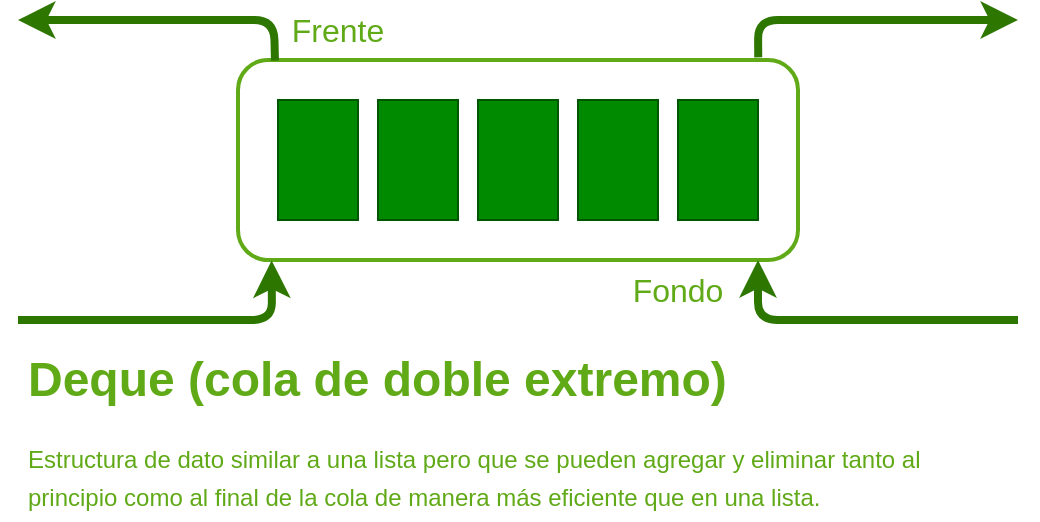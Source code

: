 <mxfile>
    <diagram id="ase1mIMLt8a5bYCCuUNp" name="Página-1">
        <mxGraphModel dx="622" dy="429" grid="1" gridSize="10" guides="1" tooltips="1" connect="1" arrows="1" fold="1" page="1" pageScale="1" pageWidth="827" pageHeight="1169" math="0" shadow="0">
            <root>
                <mxCell id="0"/>
                <mxCell id="1" parent="0"/>
                <mxCell id="24" value="" style="rounded=1;whiteSpace=wrap;html=1;fillColor=#FFFFFF;strokeColor=#60A917;strokeWidth=2;" parent="1" vertex="1">
                    <mxGeometry x="170" y="150" width="280" height="100" as="geometry"/>
                </mxCell>
                <mxCell id="4" value="" style="rounded=0;whiteSpace=wrap;html=1;fillColor=#008a00;fontColor=#ffffff;strokeColor=#005700;" parent="1" vertex="1">
                    <mxGeometry x="190" y="170" width="40" height="60" as="geometry"/>
                </mxCell>
                <mxCell id="5" value="" style="rounded=0;whiteSpace=wrap;html=1;fillColor=#008a00;fontColor=#ffffff;strokeColor=#005700;" parent="1" vertex="1">
                    <mxGeometry x="240" y="170" width="40" height="60" as="geometry"/>
                </mxCell>
                <mxCell id="7" value="" style="rounded=0;whiteSpace=wrap;html=1;fillColor=#008a00;fontColor=#ffffff;strokeColor=#005700;" parent="1" vertex="1">
                    <mxGeometry x="290" y="170" width="40" height="60" as="geometry"/>
                </mxCell>
                <mxCell id="11" value="" style="endArrow=classic;html=1;fillColor=#60a917;strokeColor=#2D7600;strokeWidth=4;exitX=0.066;exitY=0.003;exitDx=0;exitDy=0;exitPerimeter=0;" parent="1" source="24" edge="1">
                    <mxGeometry width="50" height="50" relative="1" as="geometry">
                        <mxPoint x="180" y="100" as="sourcePoint"/>
                        <mxPoint x="60" y="130" as="targetPoint"/>
                        <Array as="points">
                            <mxPoint x="188" y="130"/>
                        </Array>
                    </mxGeometry>
                </mxCell>
                <mxCell id="13" value="&lt;h1&gt;Deque (cola de doble extremo)&lt;/h1&gt;&lt;div style=&quot;line-height: 19px;&quot;&gt;Estructura de dato similar a una lista pero que se pueden agregar y eliminar tanto al principio como al final de la cola de manera más eficiente que en una lista.&amp;nbsp;&lt;/div&gt;" style="text;html=1;strokeColor=none;fillColor=none;spacing=5;spacingTop=-20;whiteSpace=wrap;overflow=hidden;rounded=0;fontColor=#60A917;" parent="1" vertex="1">
                    <mxGeometry x="60" y="290" width="500" height="90" as="geometry"/>
                </mxCell>
                <mxCell id="16" value="" style="rounded=0;whiteSpace=wrap;html=1;fillColor=#008a00;fontColor=#ffffff;strokeColor=#005700;" parent="1" vertex="1">
                    <mxGeometry x="340" y="170" width="40" height="60" as="geometry"/>
                </mxCell>
                <mxCell id="18" value="Fondo" style="text;html=1;strokeColor=none;fillColor=none;align=center;verticalAlign=middle;whiteSpace=wrap;rounded=0;fontSize=16;fontColor=#60A917;" parent="1" vertex="1">
                    <mxGeometry x="360" y="250" width="60" height="30" as="geometry"/>
                </mxCell>
                <mxCell id="20" value="Frente" style="text;html=1;strokeColor=none;fillColor=none;align=center;verticalAlign=middle;whiteSpace=wrap;rounded=0;fontSize=16;fontColor=#60A917;" parent="1" vertex="1">
                    <mxGeometry x="190" y="120" width="60" height="30" as="geometry"/>
                </mxCell>
                <mxCell id="28" value="" style="endArrow=classic;html=1;fillColor=#60a917;strokeColor=#2D7600;strokeWidth=4;entryX=0.06;entryY=1.002;entryDx=0;entryDy=0;entryPerimeter=0;" parent="1" target="24" edge="1">
                    <mxGeometry width="50" height="50" relative="1" as="geometry">
                        <mxPoint x="60" y="280" as="sourcePoint"/>
                        <mxPoint x="130" y="195" as="targetPoint"/>
                        <Array as="points">
                            <mxPoint x="187" y="280"/>
                        </Array>
                    </mxGeometry>
                </mxCell>
                <mxCell id="30" value="" style="rounded=0;whiteSpace=wrap;html=1;fillColor=#008a00;fontColor=#ffffff;strokeColor=#005700;" parent="1" vertex="1">
                    <mxGeometry x="390" y="170" width="40" height="60" as="geometry"/>
                </mxCell>
                <mxCell id="10" value="" style="endArrow=classic;html=1;fillColor=#60a917;strokeColor=#2D7600;strokeWidth=4;" parent="1" edge="1">
                    <mxGeometry width="50" height="50" relative="1" as="geometry">
                        <mxPoint x="560" y="280" as="sourcePoint"/>
                        <mxPoint x="430" y="250" as="targetPoint"/>
                        <Array as="points">
                            <mxPoint x="430" y="280"/>
                        </Array>
                    </mxGeometry>
                </mxCell>
                <mxCell id="27" value="" style="endArrow=classic;html=1;fillColor=#60a917;strokeColor=#2D7600;strokeWidth=4;exitX=0.929;exitY=-0.013;exitDx=0;exitDy=0;exitPerimeter=0;" parent="1" source="24" edge="1">
                    <mxGeometry width="50" height="50" relative="1" as="geometry">
                        <mxPoint x="430" y="185" as="sourcePoint"/>
                        <mxPoint x="560" y="130" as="targetPoint"/>
                        <Array as="points">
                            <mxPoint x="430" y="130"/>
                        </Array>
                    </mxGeometry>
                </mxCell>
                <mxCell id="34" value="Agregar un elemento al frente" style="text;html=1;strokeColor=none;fillColor=none;align=center;verticalAlign=middle;whiteSpace=wrap;rounded=0;strokeWidth=2;fontColor=#FFFFFF;" parent="1" vertex="1">
                    <mxGeometry x="60" y="240" width="110" height="40" as="geometry"/>
                </mxCell>
                <mxCell id="35" value="Sacar un elemento del frente" style="text;html=1;strokeColor=none;fillColor=none;align=center;verticalAlign=middle;whiteSpace=wrap;rounded=0;strokeWidth=2;fontColor=#FFFFFF;" parent="1" vertex="1">
                    <mxGeometry x="60" y="130" width="110" height="40" as="geometry"/>
                </mxCell>
                <mxCell id="36" value="Sacar un elemento del fondo" style="text;html=1;strokeColor=none;fillColor=none;align=center;verticalAlign=middle;whiteSpace=wrap;rounded=0;strokeWidth=2;fontColor=#FFFFFF;" vertex="1" parent="1">
                    <mxGeometry x="450" y="130" width="110" height="40" as="geometry"/>
                </mxCell>
                <mxCell id="37" value="Agregar un elemento al fondo" style="text;html=1;strokeColor=none;fillColor=none;align=center;verticalAlign=middle;whiteSpace=wrap;rounded=0;strokeWidth=2;fontColor=#FFFFFF;" vertex="1" parent="1">
                    <mxGeometry x="450" y="240" width="110" height="40" as="geometry"/>
                </mxCell>
            </root>
        </mxGraphModel>
    </diagram>
</mxfile>